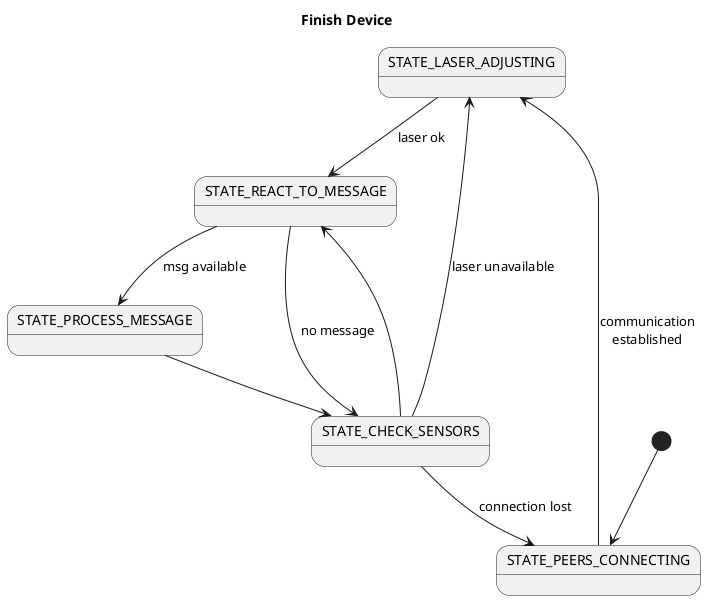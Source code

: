 @startuml

title Finish Device

state "STATE_LASER_ADJUSTING" as laser
state "STATE_PEERS_CONNECTING" as connection
state "STATE_REACT_TO_MESSAGE" as react
state "STATE_PROCESS_MESSAGE" as process
state "STATE_CHECK_SENSORS" as check

[*] --> connection
connection --> laser : communication\nestablished
laser --> react : laser ok
react --> process : msg available
process --> check
react --> check : no message
check --> react
check --> laser : laser unavailable
check --> connection : connection lost

@enduml